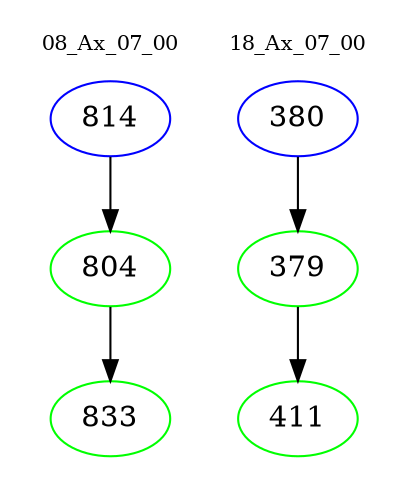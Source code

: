 digraph{
subgraph cluster_0 {
color = white
label = "08_Ax_07_00";
fontsize=10;
T0_814 [label="814", color="blue"]
T0_814 -> T0_804 [color="black"]
T0_804 [label="804", color="green"]
T0_804 -> T0_833 [color="black"]
T0_833 [label="833", color="green"]
}
subgraph cluster_1 {
color = white
label = "18_Ax_07_00";
fontsize=10;
T1_380 [label="380", color="blue"]
T1_380 -> T1_379 [color="black"]
T1_379 [label="379", color="green"]
T1_379 -> T1_411 [color="black"]
T1_411 [label="411", color="green"]
}
}
